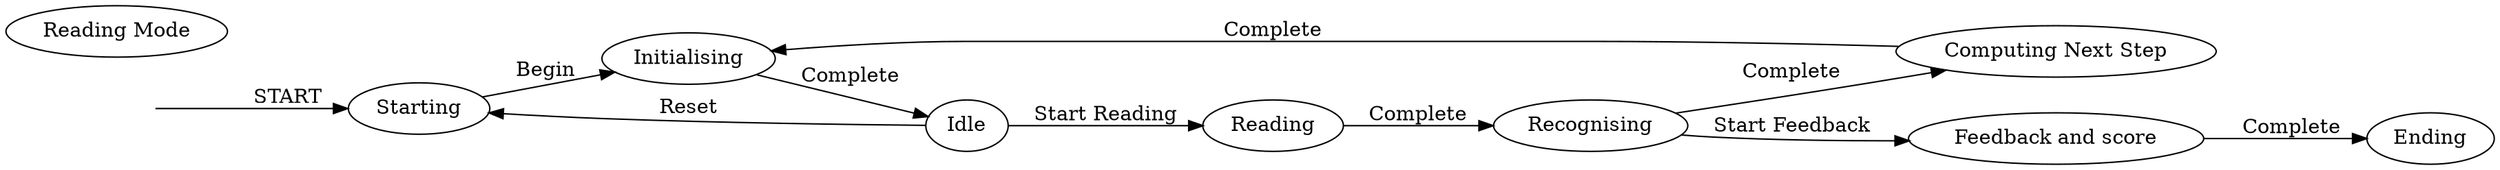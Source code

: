 digraph {
    graph [rankdir=LR]

    0 [label="", shape=plaintext]
    0 -> 1 [label="START"]

    1 [label="Starting"]
    2 [label="Initialising"]
    3 [label="Idle"]
    4 [label="Reading"]
    5 [label="Recognising"]
    6 [label="Computing Next Step"]
    7 [label="Feedback and score"]
    8 [label="Ending"]
    9 [label="Reading Mode"]

    1 -> 2 [label="Begin"]
    2 -> 3 [label="Complete"]
    3 -> 4 [label="Start Reading"]
    3 -> 1 [label="Reset"]
    4 -> 5 [label="Complete"]
    5 -> 6 [label="Complete"]
    5 -> 7 [label="Start Feedback"]
    6 -> 2 [label="Complete"]
    7 -> 8 [label="Complete"]
}